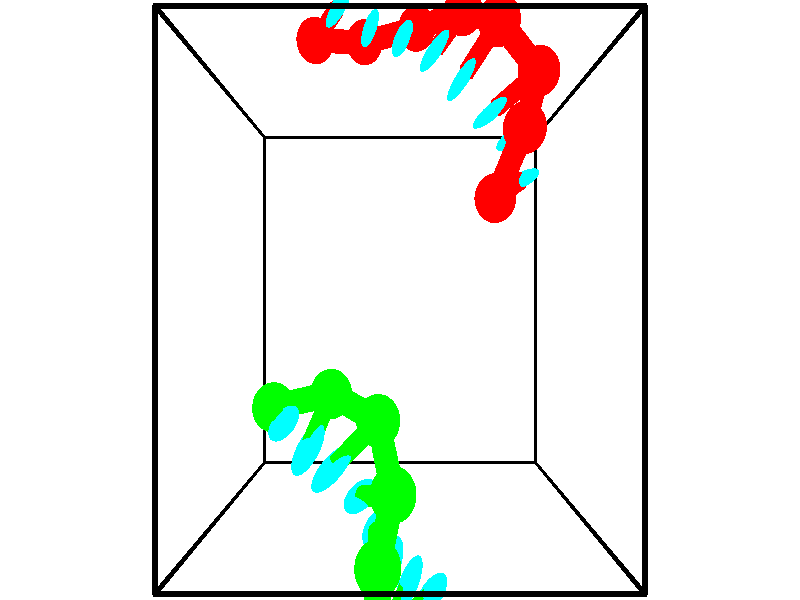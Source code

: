 // switches for output
#declare DRAW_BASES = 1; // possible values are 0, 1; only relevant for DNA ribbons
#declare DRAW_BASES_TYPE = 3; // possible values are 1, 2, 3; only relevant for DNA ribbons
#declare DRAW_FOG = 0; // set to 1 to enable fog

#include "colors.inc"

#include "transforms.inc"
background { rgb <1, 1, 1>}

#default {
   normal{
       ripples 0.25
       frequency 0.20
       turbulence 0.2
       lambda 5
   }
	finish {
		phong 0.1
		phong_size 40.
	}
}

// original window dimensions: 1024x640


// camera settings

camera {
	sky <-0, 1, 0>
	up <-0, 1, 0>
	right 1.6 * <1, 0, 0>
	location <2.5, 2.5, 11.1562>
	look_at <2.5, 2.5, 2.5>
	direction <0, 0, -8.6562>
	angle 67.0682
}


# declare cpy_camera_pos = <2.5, 2.5, 11.1562>;
# if (DRAW_FOG = 1)
fog {
	fog_type 2
	up vnormalize(cpy_camera_pos)
	color rgbt<1,1,1,0.3>
	distance 1e-5
	fog_alt 3e-3
	fog_offset 4
}
# end


// LIGHTS

# declare lum = 6;
global_settings {
	ambient_light rgb lum * <0.05, 0.05, 0.05>
	max_trace_level 15
}# declare cpy_direct_light_amount = 0.25;
light_source
{	1000 * <-1, -1, 1>,
	rgb lum * cpy_direct_light_amount
	parallel
}

light_source
{	1000 * <1, 1, -1>,
	rgb lum * cpy_direct_light_amount
	parallel
}

// strand 0

// nucleotide -1

// particle -1
sphere {
	<3.653857, 3.527565, 3.846609> 0.250000
	pigment { color rgbt <1,0,0,0> }
	no_shadow
}
cylinder {
	<3.897383, 3.680500, 3.568569>,  <4.043498, 3.772261, 3.401745>, 0.100000
	pigment { color rgbt <1,0,0,0> }
	no_shadow
}
cylinder {
	<3.897383, 3.680500, 3.568569>,  <3.653857, 3.527565, 3.846609>, 0.100000
	pigment { color rgbt <1,0,0,0> }
	no_shadow
}

// particle -1
sphere {
	<3.897383, 3.680500, 3.568569> 0.100000
	pigment { color rgbt <1,0,0,0> }
	no_shadow
}
sphere {
	0, 1
	scale<0.080000,0.200000,0.300000>
	matrix <-0.381097, 0.909430, 0.166440,
		0.695782, 0.163570, 0.699380,
		0.608813, 0.382338, -0.695101,
		4.080027, 3.795201, 3.360039>
	pigment { color rgbt <0,1,1,0> }
	no_shadow
}
cylinder {
	<3.943312, 4.160414, 4.171742>,  <3.653857, 3.527565, 3.846609>, 0.130000
	pigment { color rgbt <1,0,0,0> }
	no_shadow
}

// nucleotide -1

// particle -1
sphere {
	<3.943312, 4.160414, 4.171742> 0.250000
	pigment { color rgbt <1,0,0,0> }
	no_shadow
}
cylinder {
	<3.923100, 4.190853, 3.773415>,  <3.910972, 4.209117, 3.534418>, 0.100000
	pigment { color rgbt <1,0,0,0> }
	no_shadow
}
cylinder {
	<3.923100, 4.190853, 3.773415>,  <3.943312, 4.160414, 4.171742>, 0.100000
	pigment { color rgbt <1,0,0,0> }
	no_shadow
}

// particle -1
sphere {
	<3.923100, 4.190853, 3.773415> 0.100000
	pigment { color rgbt <1,0,0,0> }
	no_shadow
}
sphere {
	0, 1
	scale<0.080000,0.200000,0.300000>
	matrix <-0.548594, 0.831084, 0.091348,
		0.834561, 0.550916, -0.000249,
		-0.050532, 0.076099, -0.995819,
		3.907940, 4.213683, 3.474669>
	pigment { color rgbt <0,1,1,0> }
	no_shadow
}
cylinder {
	<4.165801, 4.786464, 3.913014>,  <3.943312, 4.160414, 4.171742>, 0.130000
	pigment { color rgbt <1,0,0,0> }
	no_shadow
}

// nucleotide -1

// particle -1
sphere {
	<4.165801, 4.786464, 3.913014> 0.250000
	pigment { color rgbt <1,0,0,0> }
	no_shadow
}
cylinder {
	<3.880884, 4.616016, 3.689922>,  <3.709934, 4.513748, 3.556067>, 0.100000
	pigment { color rgbt <1,0,0,0> }
	no_shadow
}
cylinder {
	<3.880884, 4.616016, 3.689922>,  <4.165801, 4.786464, 3.913014>, 0.100000
	pigment { color rgbt <1,0,0,0> }
	no_shadow
}

// particle -1
sphere {
	<3.880884, 4.616016, 3.689922> 0.100000
	pigment { color rgbt <1,0,0,0> }
	no_shadow
}
sphere {
	0, 1
	scale<0.080000,0.200000,0.300000>
	matrix <-0.535089, 0.843913, 0.038610,
		0.454223, 0.325937, -0.829124,
		-0.712292, -0.426118, -0.557730,
		3.667197, 4.488181, 3.522603>
	pigment { color rgbt <0,1,1,0> }
	no_shadow
}
cylinder {
	<3.680813, 5.265638, 3.988815>,  <4.165801, 4.786464, 3.913014>, 0.130000
	pigment { color rgbt <1,0,0,0> }
	no_shadow
}

// nucleotide -1

// particle -1
sphere {
	<3.680813, 5.265638, 3.988815> 0.250000
	pigment { color rgbt <1,0,0,0> }
	no_shadow
}
cylinder {
	<3.453409, 5.003906, 3.789356>,  <3.316967, 4.846867, 3.669681>, 0.100000
	pigment { color rgbt <1,0,0,0> }
	no_shadow
}
cylinder {
	<3.453409, 5.003906, 3.789356>,  <3.680813, 5.265638, 3.988815>, 0.100000
	pigment { color rgbt <1,0,0,0> }
	no_shadow
}

// particle -1
sphere {
	<3.453409, 5.003906, 3.789356> 0.100000
	pigment { color rgbt <1,0,0,0> }
	no_shadow
}
sphere {
	0, 1
	scale<0.080000,0.200000,0.300000>
	matrix <-0.785183, 0.612466, 0.091505,
		0.245530, 0.443551, -0.861961,
		-0.568510, -0.654330, -0.498648,
		3.282856, 4.807607, 3.639762>
	pigment { color rgbt <0,1,1,0> }
	no_shadow
}
cylinder {
	<3.314752, 5.613904, 3.329892>,  <3.680813, 5.265638, 3.988815>, 0.130000
	pigment { color rgbt <1,0,0,0> }
	no_shadow
}

// nucleotide -1

// particle -1
sphere {
	<3.314752, 5.613904, 3.329892> 0.250000
	pigment { color rgbt <1,0,0,0> }
	no_shadow
}
cylinder {
	<3.097126, 5.318977, 3.490070>,  <2.966550, 5.142021, 3.586177>, 0.100000
	pigment { color rgbt <1,0,0,0> }
	no_shadow
}
cylinder {
	<3.097126, 5.318977, 3.490070>,  <3.314752, 5.613904, 3.329892>, 0.100000
	pigment { color rgbt <1,0,0,0> }
	no_shadow
}

// particle -1
sphere {
	<3.097126, 5.318977, 3.490070> 0.100000
	pigment { color rgbt <1,0,0,0> }
	no_shadow
}
sphere {
	0, 1
	scale<0.080000,0.200000,0.300000>
	matrix <-0.778818, 0.621341, 0.085897,
		-0.312146, -0.265140, -0.912286,
		-0.544066, -0.737317, 0.400445,
		2.933906, 5.097782, 3.610204>
	pigment { color rgbt <0,1,1,0> }
	no_shadow
}
cylinder {
	<2.724187, 5.586584, 2.921431>,  <3.314752, 5.613904, 3.329892>, 0.130000
	pigment { color rgbt <1,0,0,0> }
	no_shadow
}

// nucleotide -1

// particle -1
sphere {
	<2.724187, 5.586584, 2.921431> 0.250000
	pigment { color rgbt <1,0,0,0> }
	no_shadow
}
cylinder {
	<2.614944, 5.400822, 3.258415>,  <2.549399, 5.289364, 3.460606>, 0.100000
	pigment { color rgbt <1,0,0,0> }
	no_shadow
}
cylinder {
	<2.614944, 5.400822, 3.258415>,  <2.724187, 5.586584, 2.921431>, 0.100000
	pigment { color rgbt <1,0,0,0> }
	no_shadow
}

// particle -1
sphere {
	<2.614944, 5.400822, 3.258415> 0.100000
	pigment { color rgbt <1,0,0,0> }
	no_shadow
}
sphere {
	0, 1
	scale<0.080000,0.200000,0.300000>
	matrix <-0.874386, 0.484963, -0.016120,
		-0.401077, -0.741039, -0.538516,
		-0.273106, -0.464405, 0.842461,
		2.533013, 5.261500, 3.511154>
	pigment { color rgbt <0,1,1,0> }
	no_shadow
}
cylinder {
	<2.009093, 5.468268, 2.810941>,  <2.724187, 5.586584, 2.921431>, 0.130000
	pigment { color rgbt <1,0,0,0> }
	no_shadow
}

// nucleotide -1

// particle -1
sphere {
	<2.009093, 5.468268, 2.810941> 0.250000
	pigment { color rgbt <1,0,0,0> }
	no_shadow
}
cylinder {
	<2.071587, 5.413223, 3.202175>,  <2.109083, 5.380197, 3.436916>, 0.100000
	pigment { color rgbt <1,0,0,0> }
	no_shadow
}
cylinder {
	<2.071587, 5.413223, 3.202175>,  <2.009093, 5.468268, 2.810941>, 0.100000
	pigment { color rgbt <1,0,0,0> }
	no_shadow
}

// particle -1
sphere {
	<2.071587, 5.413223, 3.202175> 0.100000
	pigment { color rgbt <1,0,0,0> }
	no_shadow
}
sphere {
	0, 1
	scale<0.080000,0.200000,0.300000>
	matrix <-0.906500, 0.373263, 0.197316,
		-0.392237, -0.917462, -0.066431,
		0.156234, -0.137614, 0.978087,
		2.118457, 5.371940, 3.495601>
	pigment { color rgbt <0,1,1,0> }
	no_shadow
}
cylinder {
	<1.362618, 5.402256, 3.049444>,  <2.009093, 5.468268, 2.810941>, 0.130000
	pigment { color rgbt <1,0,0,0> }
	no_shadow
}

// nucleotide -1

// particle -1
sphere {
	<1.362618, 5.402256, 3.049444> 0.250000
	pigment { color rgbt <1,0,0,0> }
	no_shadow
}
cylinder {
	<1.572830, 5.485737, 3.379356>,  <1.698957, 5.535825, 3.577303>, 0.100000
	pigment { color rgbt <1,0,0,0> }
	no_shadow
}
cylinder {
	<1.572830, 5.485737, 3.379356>,  <1.362618, 5.402256, 3.049444>, 0.100000
	pigment { color rgbt <1,0,0,0> }
	no_shadow
}

// particle -1
sphere {
	<1.572830, 5.485737, 3.379356> 0.100000
	pigment { color rgbt <1,0,0,0> }
	no_shadow
}
sphere {
	0, 1
	scale<0.080000,0.200000,0.300000>
	matrix <-0.803419, 0.440668, 0.400413,
		-0.279887, -0.873072, 0.399259,
		0.525530, 0.208702, 0.824780,
		1.730489, 5.548347, 3.626790>
	pigment { color rgbt <0,1,1,0> }
	no_shadow
}
// strand 1

// nucleotide -1

// particle -1
sphere {
	<0.972358, 1.421332, 3.869590> 0.250000
	pigment { color rgbt <0,1,0,0> }
	no_shadow
}
cylinder {
	<1.114624, 1.393135, 4.242371>,  <1.199984, 1.376217, 4.466039>, 0.100000
	pigment { color rgbt <0,1,0,0> }
	no_shadow
}
cylinder {
	<1.114624, 1.393135, 4.242371>,  <0.972358, 1.421332, 3.869590>, 0.100000
	pigment { color rgbt <0,1,0,0> }
	no_shadow
}

// particle -1
sphere {
	<1.114624, 1.393135, 4.242371> 0.100000
	pigment { color rgbt <0,1,0,0> }
	no_shadow
}
sphere {
	0, 1
	scale<0.080000,0.200000,0.300000>
	matrix <0.595350, -0.751579, -0.284055,
		0.720459, 0.655865, -0.225344,
		0.355666, -0.070491, 0.931951,
		1.221324, 1.371988, 4.521956>
	pigment { color rgbt <0,1,1,0> }
	no_shadow
}
cylinder {
	<1.671938, 1.558982, 3.900381>,  <0.972358, 1.421332, 3.869590>, 0.130000
	pigment { color rgbt <0,1,0,0> }
	no_shadow
}

// nucleotide -1

// particle -1
sphere {
	<1.671938, 1.558982, 3.900381> 0.250000
	pigment { color rgbt <0,1,0,0> }
	no_shadow
}
cylinder {
	<1.556908, 1.302094, 4.184593>,  <1.487889, 1.147961, 4.355121>, 0.100000
	pigment { color rgbt <0,1,0,0> }
	no_shadow
}
cylinder {
	<1.556908, 1.302094, 4.184593>,  <1.671938, 1.558982, 3.900381>, 0.100000
	pigment { color rgbt <0,1,0,0> }
	no_shadow
}

// particle -1
sphere {
	<1.556908, 1.302094, 4.184593> 0.100000
	pigment { color rgbt <0,1,0,0> }
	no_shadow
}
sphere {
	0, 1
	scale<0.080000,0.200000,0.300000>
	matrix <0.580378, -0.706996, -0.404127,
		0.761880, 0.296159, 0.576045,
		-0.287576, -0.642221, 0.710530,
		1.470635, 1.109427, 4.397752>
	pigment { color rgbt <0,1,1,0> }
	no_shadow
}
cylinder {
	<2.252250, 1.358084, 4.300857>,  <1.671938, 1.558982, 3.900381>, 0.130000
	pigment { color rgbt <0,1,0,0> }
	no_shadow
}

// nucleotide -1

// particle -1
sphere {
	<2.252250, 1.358084, 4.300857> 0.250000
	pigment { color rgbt <0,1,0,0> }
	no_shadow
}
cylinder {
	<1.949715, 1.096558, 4.292122>,  <1.768194, 0.939642, 4.286881>, 0.100000
	pigment { color rgbt <0,1,0,0> }
	no_shadow
}
cylinder {
	<1.949715, 1.096558, 4.292122>,  <2.252250, 1.358084, 4.300857>, 0.100000
	pigment { color rgbt <0,1,0,0> }
	no_shadow
}

// particle -1
sphere {
	<1.949715, 1.096558, 4.292122> 0.100000
	pigment { color rgbt <0,1,0,0> }
	no_shadow
}
sphere {
	0, 1
	scale<0.080000,0.200000,0.300000>
	matrix <0.609425, -0.692065, -0.386841,
		0.237811, -0.305891, 0.921887,
		-0.756337, -0.653817, -0.021837,
		1.722813, 0.900413, 4.285571>
	pigment { color rgbt <0,1,1,0> }
	no_shadow
}
cylinder {
	<2.426133, 0.767003, 4.707118>,  <2.252250, 1.358084, 4.300857>, 0.130000
	pigment { color rgbt <0,1,0,0> }
	no_shadow
}

// nucleotide -1

// particle -1
sphere {
	<2.426133, 0.767003, 4.707118> 0.250000
	pigment { color rgbt <0,1,0,0> }
	no_shadow
}
cylinder {
	<2.203217, 0.672661, 4.388672>,  <2.069467, 0.616056, 4.197604>, 0.100000
	pigment { color rgbt <0,1,0,0> }
	no_shadow
}
cylinder {
	<2.203217, 0.672661, 4.388672>,  <2.426133, 0.767003, 4.707118>, 0.100000
	pigment { color rgbt <0,1,0,0> }
	no_shadow
}

// particle -1
sphere {
	<2.203217, 0.672661, 4.388672> 0.100000
	pigment { color rgbt <0,1,0,0> }
	no_shadow
}
sphere {
	0, 1
	scale<0.080000,0.200000,0.300000>
	matrix <0.661328, -0.705844, -0.253828,
		-0.502066, -0.667949, 0.549338,
		-0.557292, -0.235855, -0.796115,
		2.036029, 0.601904, 4.149837>
	pigment { color rgbt <0,1,1,0> }
	no_shadow
}
cylinder {
	<2.263654, 0.119997, 4.733318>,  <2.426133, 0.767003, 4.707118>, 0.130000
	pigment { color rgbt <0,1,0,0> }
	no_shadow
}

// nucleotide -1

// particle -1
sphere {
	<2.263654, 0.119997, 4.733318> 0.250000
	pigment { color rgbt <0,1,0,0> }
	no_shadow
}
cylinder {
	<2.242317, 0.202454, 4.342491>,  <2.229516, 0.251928, 4.107995>, 0.100000
	pigment { color rgbt <0,1,0,0> }
	no_shadow
}
cylinder {
	<2.242317, 0.202454, 4.342491>,  <2.263654, 0.119997, 4.733318>, 0.100000
	pigment { color rgbt <0,1,0,0> }
	no_shadow
}

// particle -1
sphere {
	<2.242317, 0.202454, 4.342491> 0.100000
	pigment { color rgbt <0,1,0,0> }
	no_shadow
}
sphere {
	0, 1
	scale<0.080000,0.200000,0.300000>
	matrix <0.557435, -0.805668, -0.200412,
		-0.828505, -0.555341, -0.071936,
		-0.053340, 0.206142, -0.977067,
		2.226315, 0.264296, 4.049371>
	pigment { color rgbt <0,1,1,0> }
	no_shadow
}
cylinder {
	<2.213998, -0.575270, 4.474495>,  <2.263654, 0.119997, 4.733318>, 0.130000
	pigment { color rgbt <0,1,0,0> }
	no_shadow
}

// nucleotide -1

// particle -1
sphere {
	<2.213998, -0.575270, 4.474495> 0.250000
	pigment { color rgbt <0,1,0,0> }
	no_shadow
}
cylinder {
	<2.308128, -0.313141, 4.187393>,  <2.364607, -0.155863, 4.015132>, 0.100000
	pigment { color rgbt <0,1,0,0> }
	no_shadow
}
cylinder {
	<2.308128, -0.313141, 4.187393>,  <2.213998, -0.575270, 4.474495>, 0.100000
	pigment { color rgbt <0,1,0,0> }
	no_shadow
}

// particle -1
sphere {
	<2.308128, -0.313141, 4.187393> 0.100000
	pigment { color rgbt <0,1,0,0> }
	no_shadow
}
sphere {
	0, 1
	scale<0.080000,0.200000,0.300000>
	matrix <0.712271, -0.618745, -0.331396,
		-0.661280, -0.433250, -0.612375,
		0.235327, 0.655323, -0.717756,
		2.378726, -0.116544, 3.972066>
	pigment { color rgbt <0,1,1,0> }
	no_shadow
}
cylinder {
	<2.271853, -1.005137, 3.866246>,  <2.213998, -0.575270, 4.474495>, 0.130000
	pigment { color rgbt <0,1,0,0> }
	no_shadow
}

// nucleotide -1

// particle -1
sphere {
	<2.271853, -1.005137, 3.866246> 0.250000
	pigment { color rgbt <0,1,0,0> }
	no_shadow
}
cylinder {
	<2.463211, -0.666069, 3.774513>,  <2.578026, -0.462628, 3.719474>, 0.100000
	pigment { color rgbt <0,1,0,0> }
	no_shadow
}
cylinder {
	<2.463211, -0.666069, 3.774513>,  <2.271853, -1.005137, 3.866246>, 0.100000
	pigment { color rgbt <0,1,0,0> }
	no_shadow
}

// particle -1
sphere {
	<2.463211, -0.666069, 3.774513> 0.100000
	pigment { color rgbt <0,1,0,0> }
	no_shadow
}
sphere {
	0, 1
	scale<0.080000,0.200000,0.300000>
	matrix <0.806212, -0.527483, -0.267925,
		-0.348080, -0.056717, -0.935747,
		0.478395, 0.847670, -0.229332,
		2.606730, -0.411768, 3.705714>
	pigment { color rgbt <0,1,1,0> }
	no_shadow
}
cylinder {
	<2.467462, -1.092619, 3.158599>,  <2.271853, -1.005137, 3.866246>, 0.130000
	pigment { color rgbt <0,1,0,0> }
	no_shadow
}

// nucleotide -1

// particle -1
sphere {
	<2.467462, -1.092619, 3.158599> 0.250000
	pigment { color rgbt <0,1,0,0> }
	no_shadow
}
cylinder {
	<2.713280, -0.826317, 3.327881>,  <2.860771, -0.666535, 3.429450>, 0.100000
	pigment { color rgbt <0,1,0,0> }
	no_shadow
}
cylinder {
	<2.713280, -0.826317, 3.327881>,  <2.467462, -1.092619, 3.158599>, 0.100000
	pigment { color rgbt <0,1,0,0> }
	no_shadow
}

// particle -1
sphere {
	<2.713280, -0.826317, 3.327881> 0.100000
	pigment { color rgbt <0,1,0,0> }
	no_shadow
}
sphere {
	0, 1
	scale<0.080000,0.200000,0.300000>
	matrix <0.786111, -0.561726, -0.257862,
		0.066052, 0.491154, -0.868565,
		0.614546, 0.665756, 0.423205,
		2.897643, -0.626590, 3.454842>
	pigment { color rgbt <0,1,1,0> }
	no_shadow
}
// box output
cylinder {
	<0.000000, 0.000000, 0.000000>,  <5.000000, 0.000000, 0.000000>, 0.025000
	pigment { color rgbt <0,0,0,0> }
	no_shadow
}
cylinder {
	<0.000000, 0.000000, 0.000000>,  <0.000000, 5.000000, 0.000000>, 0.025000
	pigment { color rgbt <0,0,0,0> }
	no_shadow
}
cylinder {
	<0.000000, 0.000000, 0.000000>,  <0.000000, 0.000000, 5.000000>, 0.025000
	pigment { color rgbt <0,0,0,0> }
	no_shadow
}
cylinder {
	<5.000000, 5.000000, 5.000000>,  <0.000000, 5.000000, 5.000000>, 0.025000
	pigment { color rgbt <0,0,0,0> }
	no_shadow
}
cylinder {
	<5.000000, 5.000000, 5.000000>,  <5.000000, 0.000000, 5.000000>, 0.025000
	pigment { color rgbt <0,0,0,0> }
	no_shadow
}
cylinder {
	<5.000000, 5.000000, 5.000000>,  <5.000000, 5.000000, 0.000000>, 0.025000
	pigment { color rgbt <0,0,0,0> }
	no_shadow
}
cylinder {
	<0.000000, 0.000000, 5.000000>,  <0.000000, 5.000000, 5.000000>, 0.025000
	pigment { color rgbt <0,0,0,0> }
	no_shadow
}
cylinder {
	<0.000000, 0.000000, 5.000000>,  <5.000000, 0.000000, 5.000000>, 0.025000
	pigment { color rgbt <0,0,0,0> }
	no_shadow
}
cylinder {
	<5.000000, 5.000000, 0.000000>,  <0.000000, 5.000000, 0.000000>, 0.025000
	pigment { color rgbt <0,0,0,0> }
	no_shadow
}
cylinder {
	<5.000000, 5.000000, 0.000000>,  <5.000000, 0.000000, 0.000000>, 0.025000
	pigment { color rgbt <0,0,0,0> }
	no_shadow
}
cylinder {
	<5.000000, 0.000000, 5.000000>,  <5.000000, 0.000000, 0.000000>, 0.025000
	pigment { color rgbt <0,0,0,0> }
	no_shadow
}
cylinder {
	<0.000000, 5.000000, 0.000000>,  <0.000000, 5.000000, 5.000000>, 0.025000
	pigment { color rgbt <0,0,0,0> }
	no_shadow
}
// end of box output
